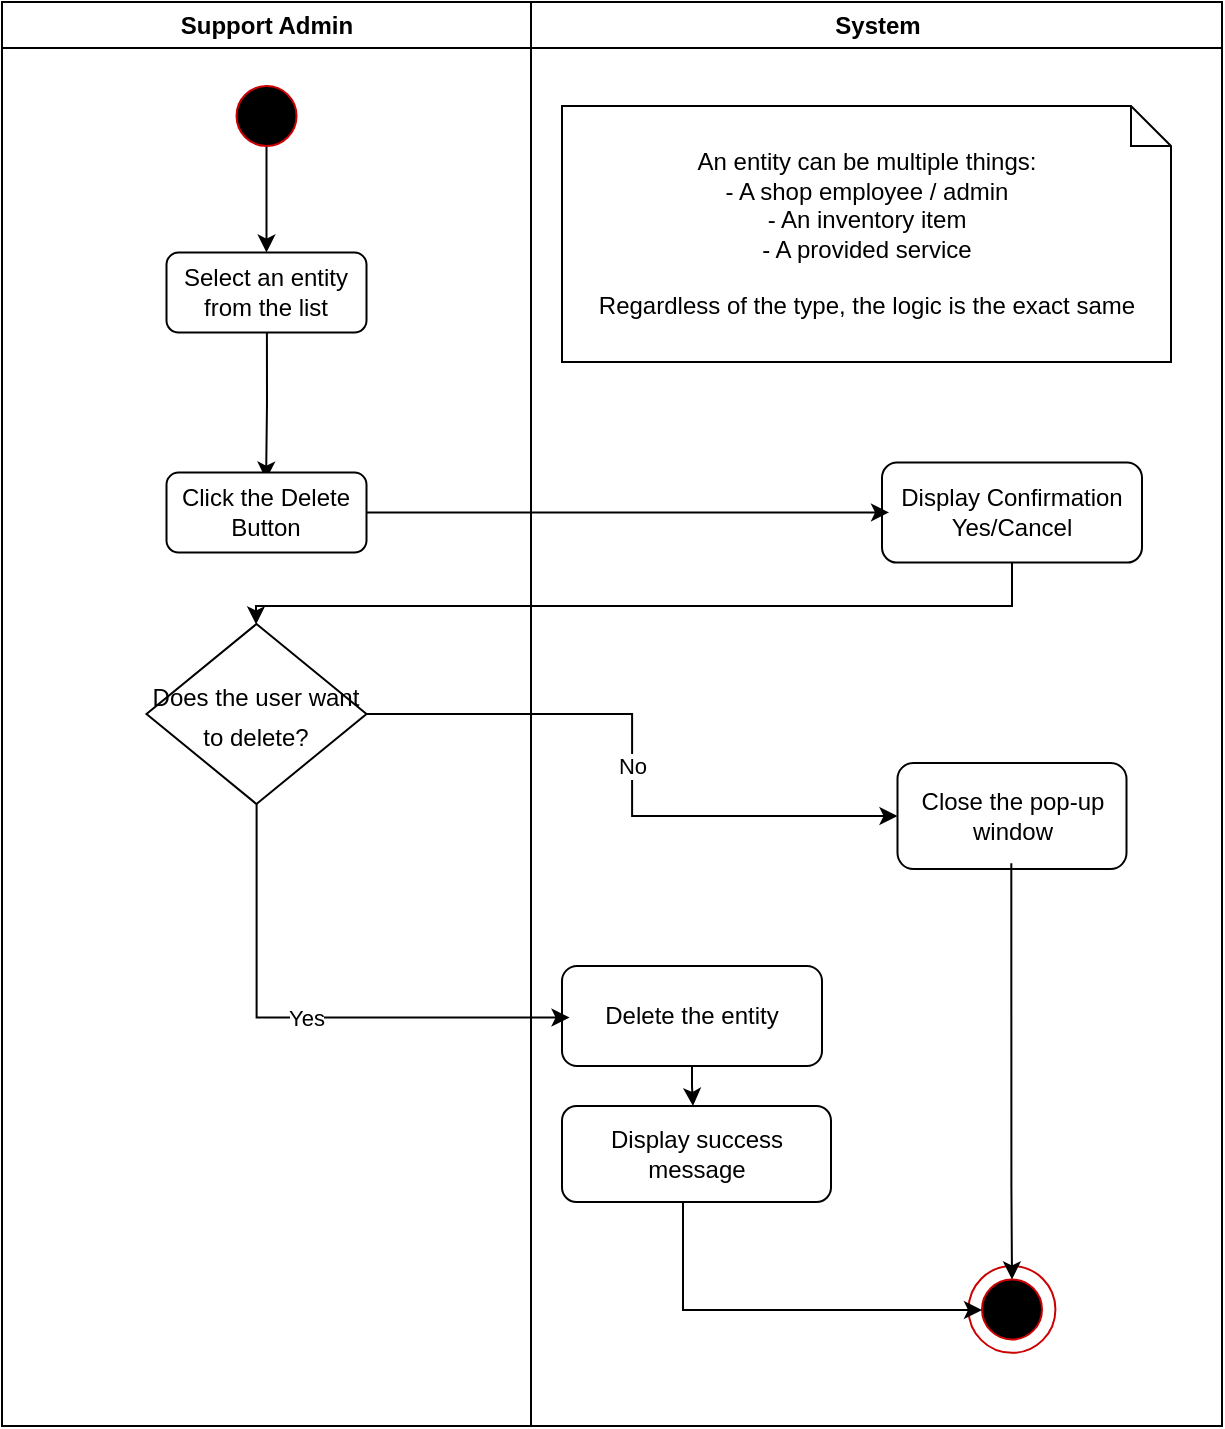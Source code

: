 <mxfile version="20.2.3" type="device"><diagram id="DNuttInXbbAdlllfynTj" name="Delete a staff account"><mxGraphModel dx="1230" dy="947" grid="1" gridSize="10" guides="1" tooltips="1" connect="1" arrows="1" fold="1" page="1" pageScale="1" pageWidth="2336" pageHeight="1654" math="0" shadow="0"><root><mxCell id="0"/><mxCell id="1" parent="0"/><mxCell id="d5Sp9v5Ss5wkGwdZF9CA-27" value="Support Admin " style="swimlane;whiteSpace=wrap;movable=0;" parent="1" vertex="1"><mxGeometry x="300" y="138" width="264.5" height="712" as="geometry"/></mxCell><mxCell id="d5Sp9v5Ss5wkGwdZF9CA-54" value="" style="edgeStyle=orthogonalEdgeStyle;rounded=0;orthogonalLoop=1;jettySize=auto;html=1;entryX=0.5;entryY=0;entryDx=0;entryDy=0;" parent="d5Sp9v5Ss5wkGwdZF9CA-27" source="d5Sp9v5Ss5wkGwdZF9CA-57" target="d5Sp9v5Ss5wkGwdZF9CA-59" edge="1"><mxGeometry relative="1" as="geometry"><mxPoint x="-37.75" y="115.29" as="targetPoint"/></mxGeometry></mxCell><mxCell id="Qrjd87k9KERYOW0hicoV-2" value="" style="edgeStyle=orthogonalEdgeStyle;rounded=0;orthogonalLoop=1;jettySize=auto;html=1;entryX=0.498;entryY=0.088;entryDx=0;entryDy=0;entryPerimeter=0;exitX=0.502;exitY=0.931;exitDx=0;exitDy=0;exitPerimeter=0;" parent="d5Sp9v5Ss5wkGwdZF9CA-27" source="d5Sp9v5Ss5wkGwdZF9CA-59" target="d5Sp9v5Ss5wkGwdZF9CA-61" edge="1"><mxGeometry relative="1" as="geometry"/></mxCell><mxCell id="d5Sp9v5Ss5wkGwdZF9CA-59" value="Select an entity from the list" style="rounded=1;whiteSpace=wrap;html=1;" parent="d5Sp9v5Ss5wkGwdZF9CA-27" vertex="1"><mxGeometry x="82.25" y="125.29" width="100" height="40" as="geometry"/></mxCell><mxCell id="d5Sp9v5Ss5wkGwdZF9CA-61" value="Click the Delete Button" style="rounded=1;whiteSpace=wrap;html=1;" parent="d5Sp9v5Ss5wkGwdZF9CA-27" vertex="1"><mxGeometry x="82.25" y="235.29" width="100" height="40" as="geometry"/></mxCell><mxCell id="d5Sp9v5Ss5wkGwdZF9CA-55" value="" style="group" parent="d5Sp9v5Ss5wkGwdZF9CA-27" vertex="1" connectable="0"><mxGeometry x="223.79" y="42" width="43.43" height="43.43" as="geometry"/></mxCell><mxCell id="d5Sp9v5Ss5wkGwdZF9CA-57" value="" style="ellipse;whiteSpace=wrap;html=1;aspect=fixed;fillColor=#000000;strokeColor=#CC0000;" parent="d5Sp9v5Ss5wkGwdZF9CA-55" vertex="1"><mxGeometry x="-106.53" y="7.994e-15" width="30" height="30" as="geometry"/></mxCell><mxCell id="d5Sp9v5Ss5wkGwdZF9CA-66" value="&lt;span style=&quot;font-size: 12px;&quot;&gt;Does the user want to delete?&lt;br&gt;&lt;/span&gt;" style="rhombus;whiteSpace=wrap;html=1;fontSize=16;strokeColor=default;fillColor=default;" parent="d5Sp9v5Ss5wkGwdZF9CA-27" vertex="1"><mxGeometry x="72.25" y="311.0" width="110" height="90" as="geometry"/></mxCell><mxCell id="d5Sp9v5Ss5wkGwdZF9CA-39" value="System" style="swimlane;whiteSpace=wrap;movable=0;" parent="1" vertex="1"><mxGeometry x="564.5" y="138" width="345.5" height="712" as="geometry"/></mxCell><mxCell id="d5Sp9v5Ss5wkGwdZF9CA-63" value="Display Confirmation Yes/Cancel" style="rounded=1;whiteSpace=wrap;html=1" parent="d5Sp9v5Ss5wkGwdZF9CA-39" vertex="1"><mxGeometry x="175.5" y="230.29" width="130" height="50" as="geometry"/></mxCell><mxCell id="d5Sp9v5Ss5wkGwdZF9CA-73" value="Close the pop-up window" style="rounded=1;whiteSpace=wrap;html=1" parent="d5Sp9v5Ss5wkGwdZF9CA-39" vertex="1"><mxGeometry x="183.25" y="380.5" width="114.5" height="53" as="geometry"/></mxCell><mxCell id="d5Sp9v5Ss5wkGwdZF9CA-79" value="" style="group" parent="d5Sp9v5Ss5wkGwdZF9CA-39" vertex="1" connectable="0"><mxGeometry x="218.78" y="632" width="43.43" height="43.43" as="geometry"/></mxCell><mxCell id="d5Sp9v5Ss5wkGwdZF9CA-80" value="" style="ellipse;whiteSpace=wrap;html=1;aspect=fixed;fillColor=none;strokeColor=#CC0000;" parent="d5Sp9v5Ss5wkGwdZF9CA-79" vertex="1"><mxGeometry width="43.43" height="43.43" as="geometry"/></mxCell><mxCell id="d5Sp9v5Ss5wkGwdZF9CA-81" value="" style="ellipse;whiteSpace=wrap;html=1;aspect=fixed;fillColor=#000000;strokeColor=#CC0000;" parent="d5Sp9v5Ss5wkGwdZF9CA-79" vertex="1"><mxGeometry x="6.72" y="6.71" width="30" height="30" as="geometry"/></mxCell><mxCell id="d5Sp9v5Ss5wkGwdZF9CA-85" value="" style="edgeStyle=orthogonalEdgeStyle;rounded=0;orthogonalLoop=1;jettySize=auto;html=1;exitX=0.46;exitY=0.995;exitDx=0;exitDy=0;exitPerimeter=0;" parent="d5Sp9v5Ss5wkGwdZF9CA-39" source="Qrjd87k9KERYOW0hicoV-3" target="d5Sp9v5Ss5wkGwdZF9CA-81" edge="1"><mxGeometry relative="1" as="geometry"><mxPoint x="86.5" y="622" as="sourcePoint"/><Array as="points"><mxPoint x="76" y="654"/></Array></mxGeometry></mxCell><mxCell id="Qrjd87k9KERYOW0hicoV-4" value="" style="edgeStyle=orthogonalEdgeStyle;rounded=0;orthogonalLoop=1;jettySize=auto;html=1;" parent="d5Sp9v5Ss5wkGwdZF9CA-39" source="d5Sp9v5Ss5wkGwdZF9CA-84" target="Qrjd87k9KERYOW0hicoV-3" edge="1"><mxGeometry relative="1" as="geometry"><Array as="points"><mxPoint x="81" y="542"/><mxPoint x="81" y="542"/></Array></mxGeometry></mxCell><mxCell id="d5Sp9v5Ss5wkGwdZF9CA-84" value="Delete the entity" style="rounded=1;whiteSpace=wrap;html=1;" parent="d5Sp9v5Ss5wkGwdZF9CA-39" vertex="1"><mxGeometry x="15.5" y="482" width="130" height="50" as="geometry"/></mxCell><mxCell id="d5Sp9v5Ss5wkGwdZF9CA-78" style="edgeStyle=orthogonalEdgeStyle;rounded=0;orthogonalLoop=1;jettySize=auto;html=1;entryX=0.5;entryY=0;entryDx=0;entryDy=0;exitX=0.497;exitY=0.946;exitDx=0;exitDy=0;exitPerimeter=0;" parent="d5Sp9v5Ss5wkGwdZF9CA-39" source="d5Sp9v5Ss5wkGwdZF9CA-73" target="d5Sp9v5Ss5wkGwdZF9CA-81" edge="1"><mxGeometry relative="1" as="geometry"><mxPoint x="-304.5" y="182" as="targetPoint"/><Array as="points"><mxPoint x="240" y="592"/><mxPoint x="241" y="592"/></Array></mxGeometry></mxCell><mxCell id="Qrjd87k9KERYOW0hicoV-3" value="Display success message" style="rounded=1;whiteSpace=wrap;html=1;" parent="d5Sp9v5Ss5wkGwdZF9CA-39" vertex="1"><mxGeometry x="15.5" y="552" width="134.5" height="48" as="geometry"/></mxCell><mxCell id="RVMj660YdpGZPmn_KNYs-1" value="An entity can be multiple things:&lt;br&gt;- A shop employee / admin&lt;br&gt;- An inventory item&lt;br&gt;- A provided service&lt;br&gt;&lt;br&gt;Regardless of the type, the logic is the exact same" style="shape=note;size=20;whiteSpace=wrap;html=1;" parent="d5Sp9v5Ss5wkGwdZF9CA-39" vertex="1"><mxGeometry x="15.5" y="52" width="304.5" height="128" as="geometry"/></mxCell><mxCell id="d5Sp9v5Ss5wkGwdZF9CA-65" style="edgeStyle=orthogonalEdgeStyle;rounded=0;orthogonalLoop=1;jettySize=auto;html=1;entryX=0.027;entryY=0.499;entryDx=0;entryDy=0;entryPerimeter=0;" parent="1" source="d5Sp9v5Ss5wkGwdZF9CA-61" target="d5Sp9v5Ss5wkGwdZF9CA-63" edge="1"><mxGeometry relative="1" as="geometry"/></mxCell><mxCell id="d5Sp9v5Ss5wkGwdZF9CA-67" value="" style="edgeStyle=orthogonalEdgeStyle;rounded=0;orthogonalLoop=1;jettySize=auto;html=1;" parent="1" source="d5Sp9v5Ss5wkGwdZF9CA-63" target="d5Sp9v5Ss5wkGwdZF9CA-66" edge="1"><mxGeometry relative="1" as="geometry"><Array as="points"><mxPoint x="805" y="440"/><mxPoint x="427" y="440"/></Array></mxGeometry></mxCell><mxCell id="d5Sp9v5Ss5wkGwdZF9CA-74" value="No" style="edgeStyle=orthogonalEdgeStyle;rounded=0;orthogonalLoop=1;jettySize=auto;html=1;" parent="1" source="d5Sp9v5Ss5wkGwdZF9CA-66" target="d5Sp9v5Ss5wkGwdZF9CA-73" edge="1"><mxGeometry relative="1" as="geometry"/></mxCell><mxCell id="d5Sp9v5Ss5wkGwdZF9CA-71" value="Yes" style="edgeStyle=orthogonalEdgeStyle;rounded=0;orthogonalLoop=1;jettySize=auto;html=1;entryX=0.029;entryY=0.515;entryDx=0;entryDy=0;entryPerimeter=0;" parent="1" source="d5Sp9v5Ss5wkGwdZF9CA-66" target="d5Sp9v5Ss5wkGwdZF9CA-84" edge="1"><mxGeometry relative="1" as="geometry"><mxPoint x="805" y="650" as="targetPoint"/><Array as="points"><mxPoint x="427" y="646"/></Array></mxGeometry></mxCell></root></mxGraphModel></diagram></mxfile>